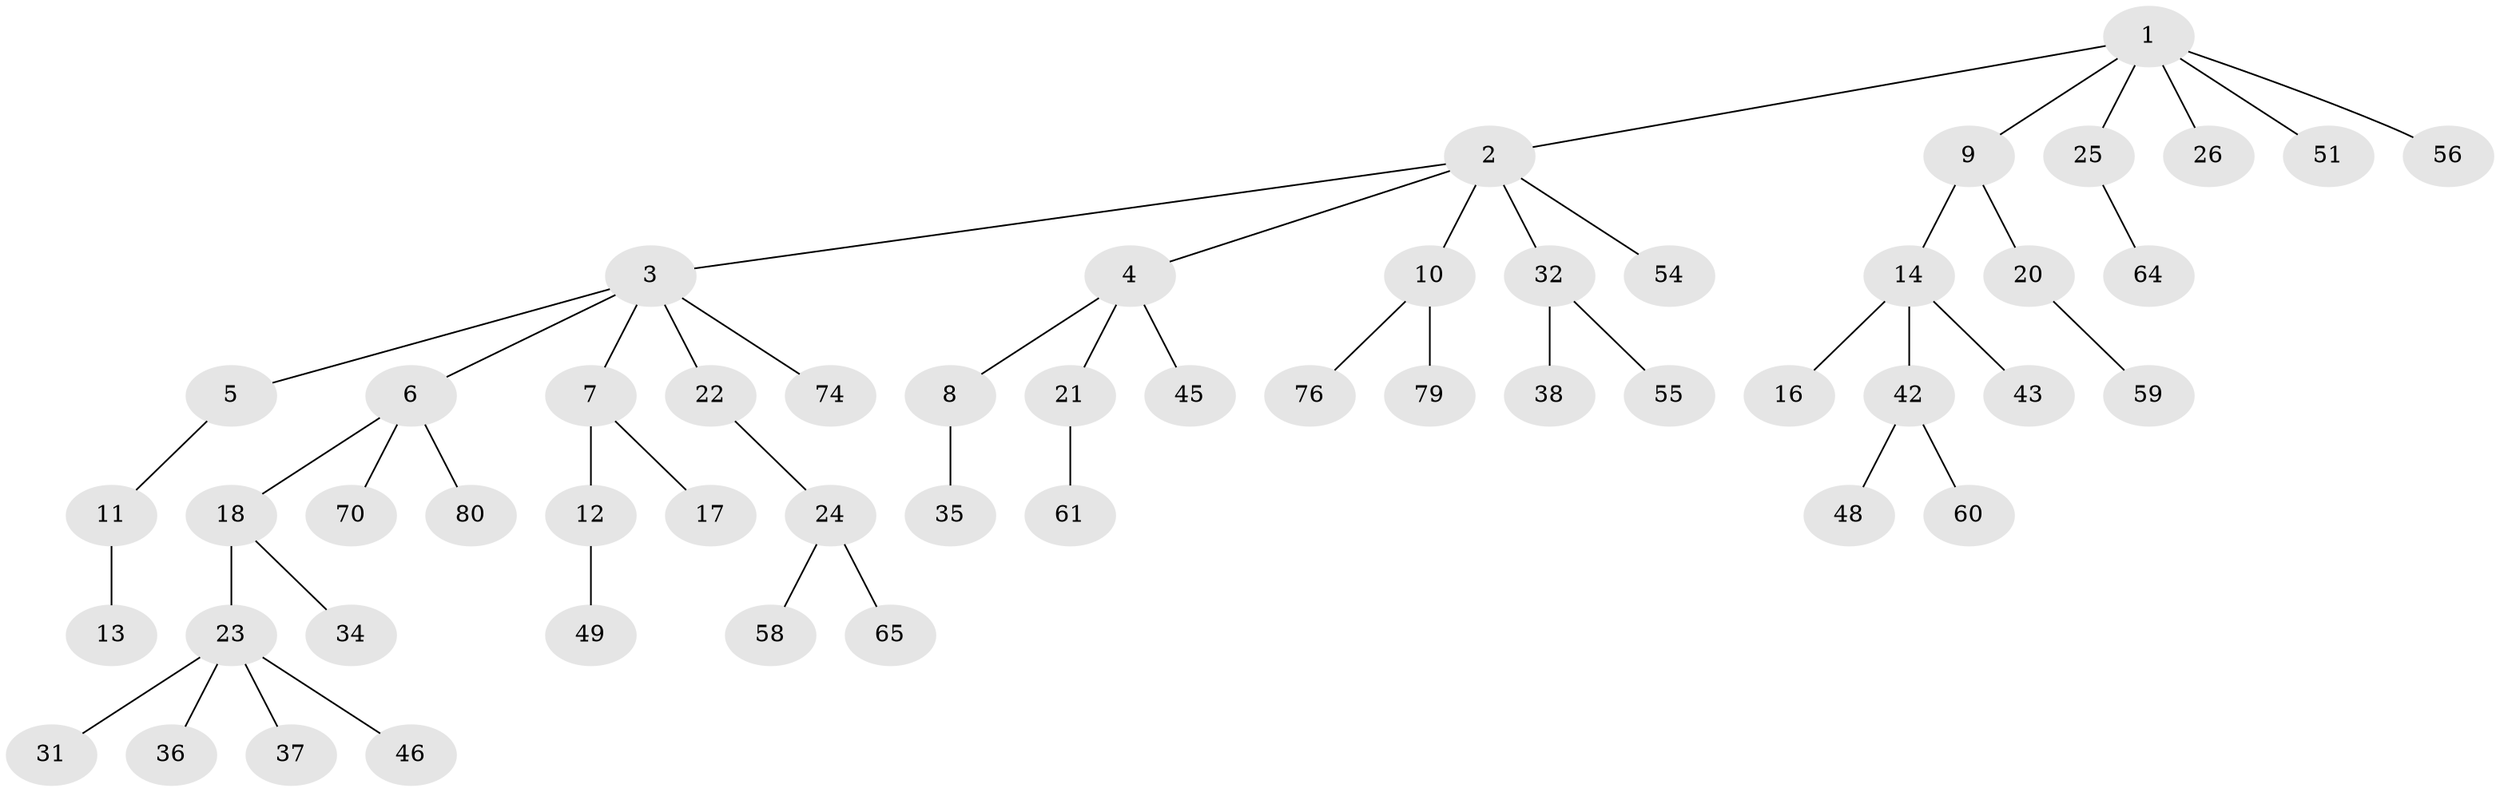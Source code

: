 // original degree distribution, {6: 0.0375, 5: 0.0125, 3: 0.1, 4: 0.1, 2: 0.2375, 1: 0.5125}
// Generated by graph-tools (version 1.1) at 2025/42/03/06/25 10:42:03]
// undirected, 52 vertices, 51 edges
graph export_dot {
graph [start="1"]
  node [color=gray90,style=filled];
  1 [super="+39"];
  2 [super="+19"];
  3 [super="+52"];
  4 [super="+53"];
  5 [super="+72"];
  6 [super="+50"];
  7 [super="+77"];
  8;
  9 [super="+75"];
  10 [super="+29"];
  11 [super="+33"];
  12;
  13;
  14 [super="+15"];
  16;
  17 [super="+28"];
  18 [super="+30"];
  20 [super="+67"];
  21 [super="+69"];
  22;
  23 [super="+27"];
  24 [super="+78"];
  25 [super="+41"];
  26;
  31 [super="+66"];
  32 [super="+68"];
  34 [super="+57"];
  35 [super="+44"];
  36 [super="+62"];
  37 [super="+40"];
  38 [super="+63"];
  42 [super="+47"];
  43;
  45;
  46;
  48;
  49;
  51;
  54;
  55;
  56 [super="+71"];
  58;
  59 [super="+73"];
  60;
  61;
  64;
  65;
  70;
  74;
  76;
  79;
  80;
  1 -- 2;
  1 -- 9;
  1 -- 25;
  1 -- 26;
  1 -- 51;
  1 -- 56;
  2 -- 3;
  2 -- 4;
  2 -- 10;
  2 -- 54;
  2 -- 32;
  3 -- 5;
  3 -- 6;
  3 -- 7;
  3 -- 22;
  3 -- 74;
  4 -- 8;
  4 -- 21;
  4 -- 45;
  5 -- 11;
  6 -- 18;
  6 -- 70;
  6 -- 80;
  7 -- 12;
  7 -- 17;
  8 -- 35;
  9 -- 14;
  9 -- 20;
  10 -- 76;
  10 -- 79;
  11 -- 13;
  12 -- 49;
  14 -- 16;
  14 -- 42;
  14 -- 43;
  18 -- 23;
  18 -- 34;
  20 -- 59;
  21 -- 61;
  22 -- 24;
  23 -- 37;
  23 -- 36;
  23 -- 31;
  23 -- 46;
  24 -- 58;
  24 -- 65;
  25 -- 64;
  32 -- 38;
  32 -- 55;
  42 -- 48;
  42 -- 60;
}
